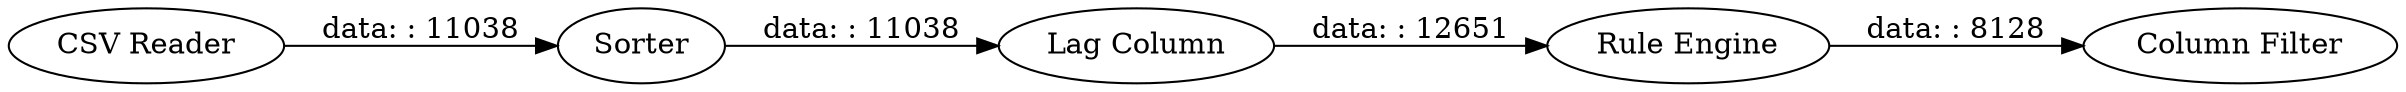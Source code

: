 digraph {
	"1654657974001534934_3" [label="Lag Column"]
	"1654657974001534934_2" [label=Sorter]
	"1654657974001534934_1" [label="CSV Reader"]
	"1654657974001534934_4" [label="Rule Engine"]
	"1654657974001534934_5" [label="Column Filter"]
	"1654657974001534934_2" -> "1654657974001534934_3" [label="data: : 11038"]
	"1654657974001534934_4" -> "1654657974001534934_5" [label="data: : 8128"]
	"1654657974001534934_1" -> "1654657974001534934_2" [label="data: : 11038"]
	"1654657974001534934_3" -> "1654657974001534934_4" [label="data: : 12651"]
	rankdir=LR
}
